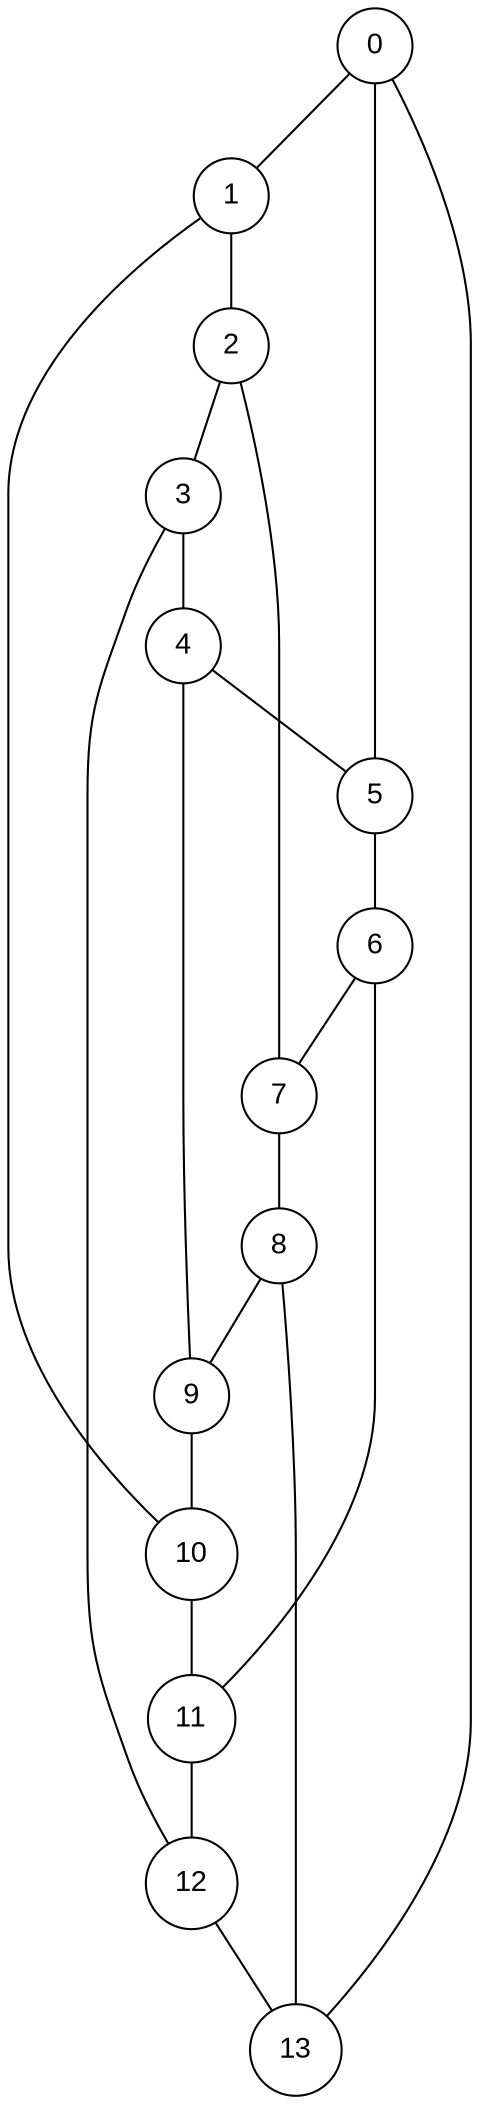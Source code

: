 graph Heawood {
	node [label="\N", fontname=Arial, shape=circle, width="0.50000", height="0.500000", color=black];
	edge [color=black];
	graph [bb="0,0,242,1002"];
	0 [width="0.50", height="0.50", pos="186,984"];
	1 [width="0.50", height="0.50", pos="117,912"];
	2 [width="0.50", height="0.50", pos="117,840"];
	3 [width="0.50", height="0.50", pos="94,768"];
	4 [width="0.50", height="0.50", pos="94,696"];
	5 [width="0.50", height="0.50", pos="186,624"];
	6 [width="0.50", height="0.50", pos="186,552"];
	7 [width="0.50", height="0.50", pos="140,480"];
	8 [width="0.50", height="0.50", pos="140,408"];
	9 [width="0.50", height="0.50", pos="98,336"];
	10 [width="0.61", height="0.61", pos="98,260"];
	11 [width="0.58", height="0.58", pos="98,181"];
	12 [width="0.61", height="0.61", pos="98,102"];
	13 [width="0.61", height="0.61", pos="148,22"];
	0 -- 1 [pos="173,971 160,958 142,938 129,925"];
	1 -- 2 [pos="117,894 117,883 117,869 117,858"];
	2 -- 3 [pos="111,823 108,811 103,797 100,785"];
	3 -- 4 [pos="94,750 94,739 94,725 94,714"];
	4 -- 5 [pos="108,685 125,672 154,649 172,635"];
	5 -- 6 [pos="186,606 186,595 186,581 186,570"];
	6 -- 7 [pos="176,537 168,525 158,508 150,495"];
	7 -- 8 [pos="140,462 140,451 140,437 140,426"];
	8 -- 9 [pos="131,392 124,380 114,363 107,351"];
	9 -- 10 [pos="98,318 98,307 98,294 98,282"];
	10 -- 11 [pos="98,238 98,227 98,213 98,202"];
	11 -- 12 [pos="98,160 98,149 98,135 98,124"];
	12 -- 13 [pos="110,83 118,70 128,53 136,41"];
	13 -- 0 [pos="163,38 188,65 232,123 232,181 232,840 232,840 232,840 232,888 208,942 195,968"];
	0 -- 5 [len="2.5", pos="186,966 186,938 186,885 186,840 186,840 186,840 186,768 186,723 186,670 186,642"];
	2 -- 7 [len="2.5", pos="122,822 129,795 141,742 140,696 140,696 140,696 140,624 141,579 140,526 140,498"];
	4 -- 9 [len="2.5", pos="94,678 94,650 94,597 94,552 94,552 94,552 94,480 94,434 96,381 97,354"];
	6 -- 11 [len="2.5", pos="186,534 186,506 186,453 186,408 186,408 186,408 186,336 186,277 139,221 113,196"];
	8 -- 13 [len="2.5", pos="142,390 144,362 149,306 148,260 148,260 148,260 148,181 149,132 148,75 148,44"];
	10 -- 1 [len="2.5", pos="81,275 56,300 10,352 10,408 10,768 10,768 10,768 10,828 72,880 102,902"];
	12 -- 3 [len="2.5", pos="86,121 80,132 73,146 68,160 53,202 48,214 48,260 48,624 48,624 48,624 48,664 54,675 67,714 72,727 79,742 85,752"];
}
